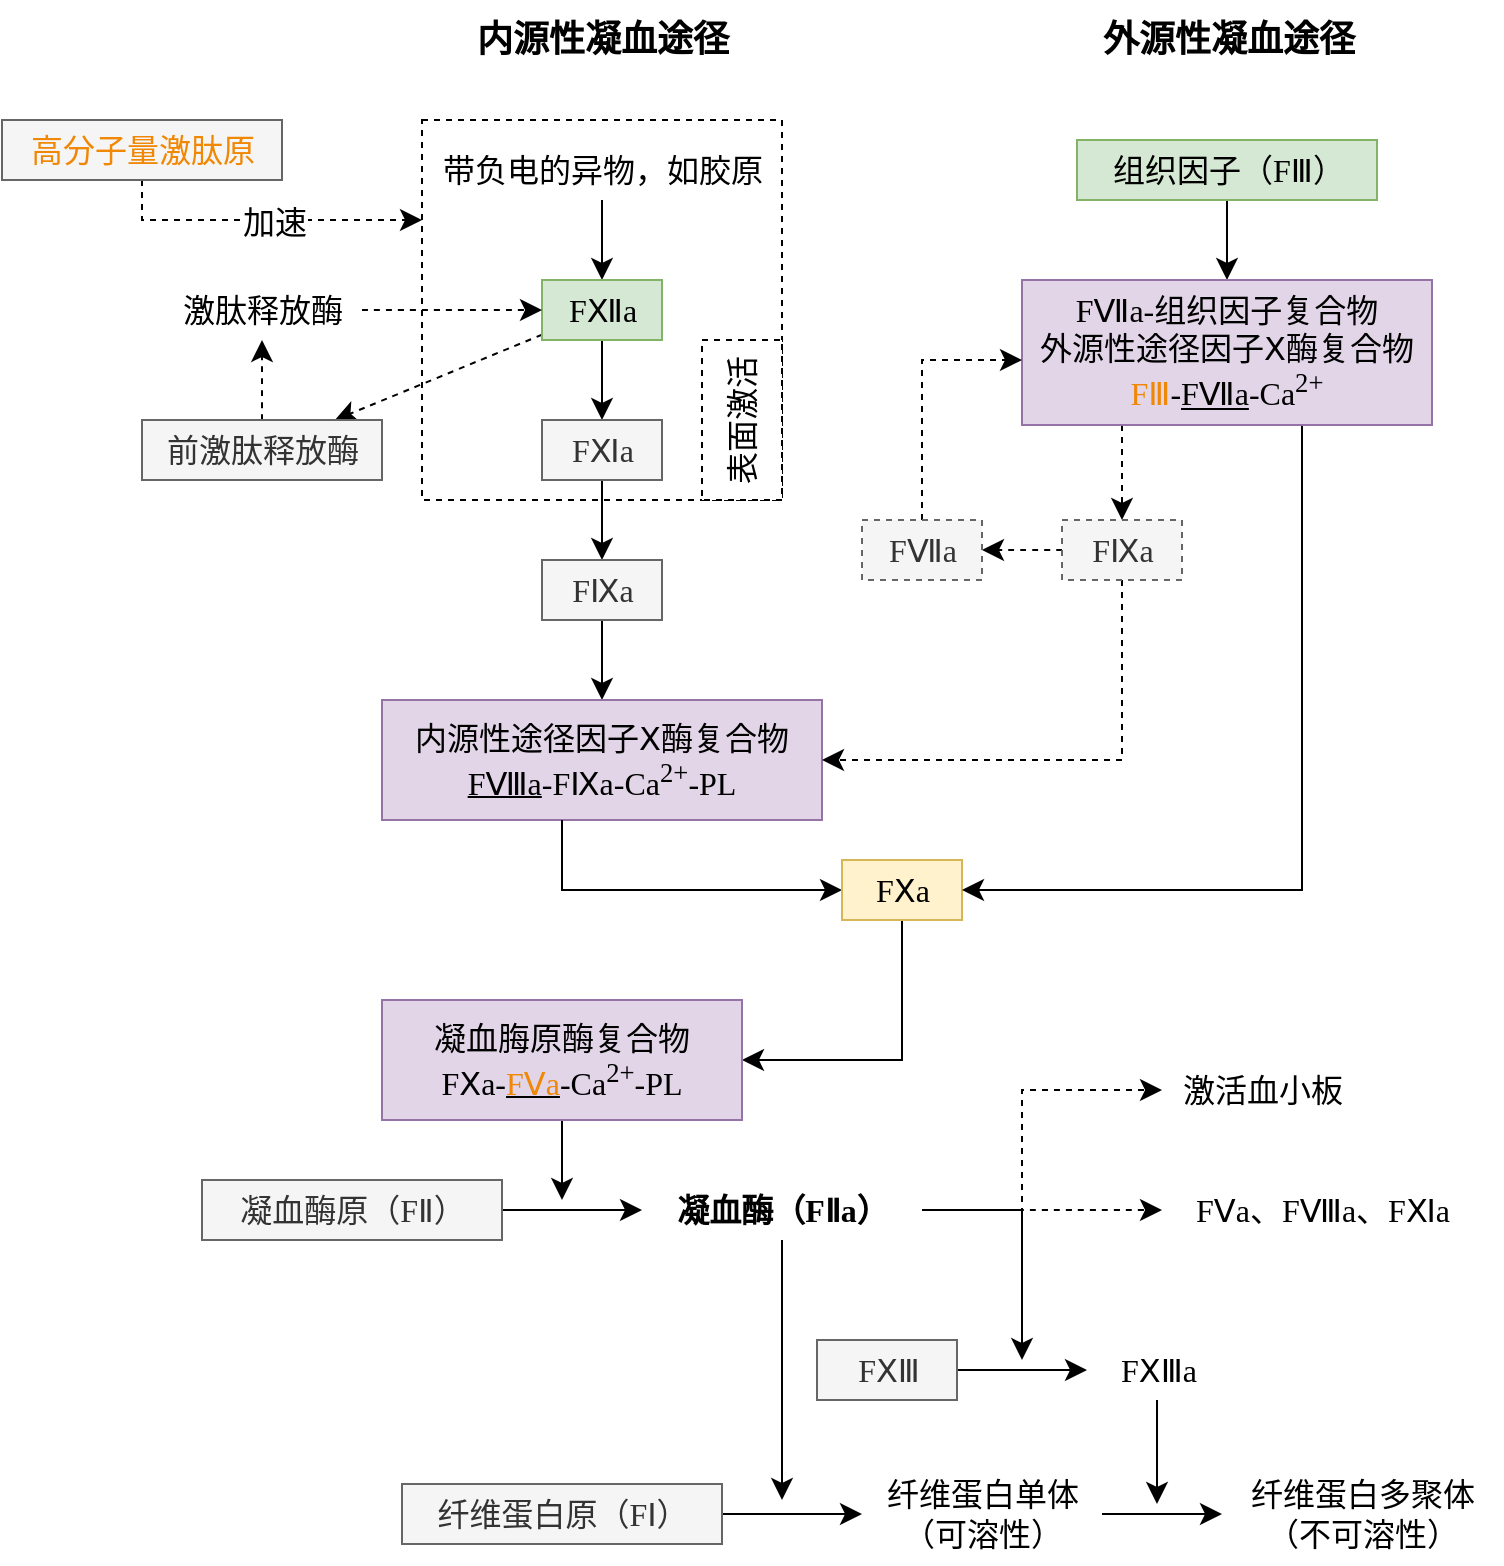<mxfile version="21.6.1" type="device">
  <diagram name="第 1 页" id="6sOCUnUmVGBopMpJ0DuR">
    <mxGraphModel dx="1132" dy="738" grid="1" gridSize="10" guides="1" tooltips="1" connect="1" arrows="1" fold="1" page="0" pageScale="1" pageWidth="827" pageHeight="1169" background="none" math="0" shadow="0">
      <root>
        <mxCell id="0" />
        <mxCell id="1" parent="0" />
        <mxCell id="sG629kXylIPc75r6KDE2-23" value="" style="rounded=0;whiteSpace=wrap;html=1;fontSize=16;dashed=1;fillColor=none;fontFamily=Noto Sans SC;" parent="1" vertex="1">
          <mxGeometry x="210" y="320" width="180" height="190" as="geometry" />
        </mxCell>
        <mxCell id="sG629kXylIPc75r6KDE2-7" value="&lt;font style=&quot;font-size: 18px;&quot;&gt;内源性凝血途径&lt;/font&gt;" style="text;html=1;align=center;verticalAlign=middle;resizable=0;points=[];autosize=1;strokeColor=none;fillColor=none;fontSize=16;fontStyle=1;fontFamily=Noto Serif SC;" parent="1" vertex="1">
          <mxGeometry x="225" y="260" width="150" height="40" as="geometry" />
        </mxCell>
        <mxCell id="sG629kXylIPc75r6KDE2-8" value="&lt;span style=&quot;font-size: 18px;&quot;&gt;外源性凝血途径&lt;/span&gt;" style="text;html=1;align=center;verticalAlign=middle;resizable=0;points=[];autosize=1;strokeColor=none;fillColor=none;fontSize=16;fontStyle=1;fontFamily=Noto Serif SC;" parent="1" vertex="1">
          <mxGeometry x="537.5" y="260" width="150" height="40" as="geometry" />
        </mxCell>
        <mxCell id="sG629kXylIPc75r6KDE2-11" value="" style="edgeStyle=none;curved=1;rounded=0;orthogonalLoop=1;jettySize=auto;html=1;fontSize=12;startSize=8;endSize=8;fontFamily=Noto Sans SC;" parent="1" source="sG629kXylIPc75r6KDE2-9" target="sG629kXylIPc75r6KDE2-10" edge="1">
          <mxGeometry relative="1" as="geometry" />
        </mxCell>
        <mxCell id="sG629kXylIPc75r6KDE2-9" value="带负电的异物，如胶原" style="text;html=1;align=center;verticalAlign=middle;resizable=0;points=[];autosize=1;strokeColor=none;fillColor=none;fontSize=16;fontFamily=Noto Sans SC;" parent="1" vertex="1">
          <mxGeometry x="210" y="330" width="180" height="30" as="geometry" />
        </mxCell>
        <mxCell id="sG629kXylIPc75r6KDE2-13" value="" style="edgeStyle=none;curved=1;rounded=0;orthogonalLoop=1;jettySize=auto;html=1;fontSize=12;startSize=8;endSize=8;fontFamily=Noto Sans SC;" parent="1" source="sG629kXylIPc75r6KDE2-10" target="sG629kXylIPc75r6KDE2-12" edge="1">
          <mxGeometry relative="1" as="geometry" />
        </mxCell>
        <mxCell id="sG629kXylIPc75r6KDE2-19" value="" style="edgeStyle=none;curved=1;rounded=0;orthogonalLoop=1;jettySize=auto;html=1;fontSize=12;startSize=8;endSize=8;dashed=1;fontFamily=Noto Sans SC;" parent="1" source="sG629kXylIPc75r6KDE2-10" target="sG629kXylIPc75r6KDE2-18" edge="1">
          <mxGeometry relative="1" as="geometry" />
        </mxCell>
        <mxCell id="sG629kXylIPc75r6KDE2-10" value="FⅫa" style="text;html=1;align=center;verticalAlign=middle;resizable=0;points=[];autosize=1;fontSize=16;fillColor=#d5e8d4;strokeColor=#82b366;fontFamily=Noto Sans SC;" parent="1" vertex="1">
          <mxGeometry x="270" y="400" width="60" height="30" as="geometry" />
        </mxCell>
        <mxCell id="sG629kXylIPc75r6KDE2-31" value="" style="edgeStyle=none;curved=1;rounded=0;orthogonalLoop=1;jettySize=auto;html=1;fontSize=12;startSize=8;endSize=8;fontFamily=Noto Sans SC;" parent="1" source="sG629kXylIPc75r6KDE2-12" target="sG629kXylIPc75r6KDE2-30" edge="1">
          <mxGeometry relative="1" as="geometry" />
        </mxCell>
        <mxCell id="sG629kXylIPc75r6KDE2-12" value="FⅪa" style="text;html=1;align=center;verticalAlign=middle;resizable=0;points=[];autosize=1;fontSize=16;fillColor=#f5f5f5;fontColor=#333333;strokeColor=#666666;fontFamily=Noto Sans SC;" parent="1" vertex="1">
          <mxGeometry x="270" y="470" width="60" height="30" as="geometry" />
        </mxCell>
        <mxCell id="sG629kXylIPc75r6KDE2-21" value="" style="edgeStyle=none;curved=1;rounded=0;orthogonalLoop=1;jettySize=auto;html=1;fontSize=12;startSize=8;endSize=8;dashed=1;fontFamily=Noto Sans SC;" parent="1" source="sG629kXylIPc75r6KDE2-18" target="sG629kXylIPc75r6KDE2-20" edge="1">
          <mxGeometry relative="1" as="geometry" />
        </mxCell>
        <mxCell id="sG629kXylIPc75r6KDE2-18" value="前激肽释放酶" style="text;html=1;align=center;verticalAlign=middle;resizable=0;points=[];autosize=1;fontSize=16;fillColor=#f5f5f5;fontColor=#333333;strokeColor=#666666;fontFamily=Noto Sans SC;" parent="1" vertex="1">
          <mxGeometry x="70" y="470" width="120" height="30" as="geometry" />
        </mxCell>
        <mxCell id="sG629kXylIPc75r6KDE2-22" style="edgeStyle=none;curved=1;rounded=0;orthogonalLoop=1;jettySize=auto;html=1;fontSize=12;startSize=8;endSize=8;dashed=1;fontFamily=Noto Sans SC;" parent="1" source="sG629kXylIPc75r6KDE2-20" target="sG629kXylIPc75r6KDE2-10" edge="1">
          <mxGeometry relative="1" as="geometry" />
        </mxCell>
        <mxCell id="sG629kXylIPc75r6KDE2-20" value="激肽释放酶" style="text;html=1;align=center;verticalAlign=middle;resizable=0;points=[];autosize=1;fontSize=16;fontFamily=Noto Sans SC;" parent="1" vertex="1">
          <mxGeometry x="80" y="400" width="100" height="30" as="geometry" />
        </mxCell>
        <mxCell id="sG629kXylIPc75r6KDE2-25" value="表面激活" style="whiteSpace=wrap;html=1;fontSize=16;horizontal=0;dashed=1;fontFamily=Noto Sans SC;" parent="1" vertex="1">
          <mxGeometry x="350" y="430" width="40" height="80" as="geometry" />
        </mxCell>
        <mxCell id="sG629kXylIPc75r6KDE2-27" style="edgeStyle=orthogonalEdgeStyle;rounded=0;orthogonalLoop=1;jettySize=auto;html=1;fontSize=12;startSize=8;endSize=8;dashed=1;fontFamily=Noto Sans SC;" parent="1" source="sG629kXylIPc75r6KDE2-26" target="sG629kXylIPc75r6KDE2-23" edge="1">
          <mxGeometry relative="1" as="geometry">
            <Array as="points">
              <mxPoint x="70" y="370" />
            </Array>
          </mxGeometry>
        </mxCell>
        <mxCell id="sG629kXylIPc75r6KDE2-28" value="加速" style="edgeLabel;html=1;align=center;verticalAlign=middle;resizable=0;points=[];fontSize=16;fontFamily=Noto Sans SC;" parent="sG629kXylIPc75r6KDE2-27" vertex="1" connectable="0">
          <mxGeometry x="-0.109" y="-1" relative="1" as="geometry">
            <mxPoint x="14" as="offset" />
          </mxGeometry>
        </mxCell>
        <mxCell id="sG629kXylIPc75r6KDE2-26" value="&lt;font color=&quot;#f08705&quot;&gt;高分子量激肽原&lt;/font&gt;" style="text;html=1;align=center;verticalAlign=middle;resizable=0;points=[];autosize=1;strokeColor=#666666;fillColor=#f5f5f5;fontSize=16;fontColor=#333333;fontFamily=Noto Sans SC;" parent="1" vertex="1">
          <mxGeometry y="320" width="140" height="30" as="geometry" />
        </mxCell>
        <mxCell id="sG629kXylIPc75r6KDE2-33" value="" style="edgeStyle=none;curved=1;rounded=0;orthogonalLoop=1;jettySize=auto;html=1;fontSize=12;startSize=8;endSize=8;entryX=0.5;entryY=0;entryDx=0;entryDy=0;fontFamily=Noto Sans SC;" parent="1" source="sG629kXylIPc75r6KDE2-30" target="sG629kXylIPc75r6KDE2-34" edge="1">
          <mxGeometry relative="1" as="geometry">
            <mxPoint x="300" y="595" as="targetPoint" />
          </mxGeometry>
        </mxCell>
        <mxCell id="sG629kXylIPc75r6KDE2-30" value="FⅨa" style="text;html=1;align=center;verticalAlign=middle;resizable=0;points=[];autosize=1;fontSize=16;fillColor=#f5f5f5;fontColor=#333333;strokeColor=#666666;fontFamily=Noto Sans SC;" parent="1" vertex="1">
          <mxGeometry x="270" y="540" width="60" height="30" as="geometry" />
        </mxCell>
        <mxCell id="sG629kXylIPc75r6KDE2-34" value="内源性途径因子Ⅹ酶复合物&lt;br style=&quot;border-color: var(--border-color);&quot;&gt;&lt;u&gt;FⅧa&lt;/u&gt;-FⅨa-Ca&lt;sup style=&quot;border-color: var(--border-color);&quot;&gt;2+&lt;/sup&gt;-PL" style="rounded=0;whiteSpace=wrap;html=1;fontSize=16;fillColor=#e1d5e7;strokeColor=#9673a6;fontFamily=Noto Sans SC;" parent="1" vertex="1">
          <mxGeometry x="190" y="610" width="220" height="60" as="geometry" />
        </mxCell>
        <mxCell id="sG629kXylIPc75r6KDE2-37" value="" style="edgeStyle=orthogonalEdgeStyle;rounded=0;orthogonalLoop=1;jettySize=auto;html=1;fontSize=12;startSize=8;endSize=8;fontFamily=Noto Sans SC;" parent="1" source="sG629kXylIPc75r6KDE2-34" target="sG629kXylIPc75r6KDE2-36" edge="1">
          <mxGeometry relative="1" as="geometry">
            <mxPoint x="450" y="710" as="targetPoint" />
            <mxPoint x="280" y="670" as="sourcePoint" />
            <Array as="points">
              <mxPoint x="280" y="705" />
            </Array>
          </mxGeometry>
        </mxCell>
        <mxCell id="sG629kXylIPc75r6KDE2-56" style="edgeStyle=orthogonalEdgeStyle;rounded=0;orthogonalLoop=1;jettySize=auto;html=1;fontSize=12;startSize=8;endSize=8;fontFamily=Noto Sans SC;" parent="1" source="sG629kXylIPc75r6KDE2-36" target="sG629kXylIPc75r6KDE2-55" edge="1">
          <mxGeometry relative="1" as="geometry">
            <Array as="points">
              <mxPoint x="450" y="790" />
            </Array>
          </mxGeometry>
        </mxCell>
        <mxCell id="sG629kXylIPc75r6KDE2-36" value="FⅩa" style="text;html=1;align=center;verticalAlign=middle;resizable=0;points=[];autosize=1;strokeColor=#d6b656;fillColor=#fff2cc;fontSize=16;fontFamily=Noto Sans SC;" parent="1" vertex="1">
          <mxGeometry x="420" y="690" width="60" height="30" as="geometry" />
        </mxCell>
        <mxCell id="sG629kXylIPc75r6KDE2-44" value="" style="edgeStyle=none;curved=1;rounded=0;orthogonalLoop=1;jettySize=auto;html=1;fontSize=12;startSize=8;endSize=8;fontFamily=Noto Sans SC;" parent="1" source="sG629kXylIPc75r6KDE2-38" target="sG629kXylIPc75r6KDE2-43" edge="1">
          <mxGeometry relative="1" as="geometry" />
        </mxCell>
        <mxCell id="sG629kXylIPc75r6KDE2-38" value="组织因子（FⅢ）" style="text;html=1;align=center;verticalAlign=middle;resizable=0;points=[];autosize=1;strokeColor=#82b366;fillColor=#d5e8d4;fontSize=16;fontFamily=Noto Sans SC;" parent="1" vertex="1">
          <mxGeometry x="537.5" y="330" width="150" height="30" as="geometry" />
        </mxCell>
        <mxCell id="sG629kXylIPc75r6KDE2-57" style="edgeStyle=orthogonalEdgeStyle;rounded=0;orthogonalLoop=1;jettySize=auto;html=1;fontSize=12;startSize=8;endSize=8;dashed=1;fontFamily=Noto Sans SC;" parent="1" source="sG629kXylIPc75r6KDE2-43" target="sG629kXylIPc75r6KDE2-48" edge="1">
          <mxGeometry relative="1" as="geometry">
            <Array as="points">
              <mxPoint x="560" y="490" />
              <mxPoint x="560" y="490" />
            </Array>
          </mxGeometry>
        </mxCell>
        <mxCell id="sG629kXylIPc75r6KDE2-60" style="edgeStyle=orthogonalEdgeStyle;rounded=0;orthogonalLoop=1;jettySize=auto;html=1;fontSize=12;startSize=8;endSize=8;fontFamily=Noto Sans SC;" parent="1" source="sG629kXylIPc75r6KDE2-43" target="sG629kXylIPc75r6KDE2-36" edge="1">
          <mxGeometry relative="1" as="geometry">
            <Array as="points">
              <mxPoint x="650" y="705" />
            </Array>
          </mxGeometry>
        </mxCell>
        <mxCell id="sG629kXylIPc75r6KDE2-43" value="FⅦa-组织因子复合物&lt;br&gt;外源性途径因子Ⅹ酶复合物&lt;br&gt;&lt;font color=&quot;#f08705&quot;&gt;FⅢ&lt;/font&gt;-&lt;u&gt;FⅦa&lt;/u&gt;-Ca&lt;sup&gt;2+&lt;/sup&gt;" style="whiteSpace=wrap;html=1;fontSize=16;fillColor=#e1d5e7;strokeColor=#9673a6;fontFamily=Noto Sans SC;" parent="1" vertex="1">
          <mxGeometry x="510" y="400" width="205" height="72.5" as="geometry" />
        </mxCell>
        <mxCell id="sG629kXylIPc75r6KDE2-50" value="" style="edgeStyle=orthogonalEdgeStyle;rounded=0;orthogonalLoop=1;jettySize=auto;html=1;fontSize=12;startSize=8;endSize=8;dashed=1;fontFamily=Noto Sans SC;" parent="1" source="sG629kXylIPc75r6KDE2-48" target="sG629kXylIPc75r6KDE2-34" edge="1">
          <mxGeometry relative="1" as="geometry">
            <mxPoint x="450" y="575" as="targetPoint" />
            <Array as="points">
              <mxPoint x="560" y="640" />
            </Array>
          </mxGeometry>
        </mxCell>
        <mxCell id="sG629kXylIPc75r6KDE2-53" value="" style="edgeStyle=none;curved=1;rounded=0;orthogonalLoop=1;jettySize=auto;html=1;fontSize=12;startSize=8;endSize=8;dashed=1;fontFamily=Noto Sans SC;" parent="1" source="sG629kXylIPc75r6KDE2-48" target="sG629kXylIPc75r6KDE2-52" edge="1">
          <mxGeometry relative="1" as="geometry" />
        </mxCell>
        <mxCell id="sG629kXylIPc75r6KDE2-48" value="FⅨa" style="text;html=1;align=center;verticalAlign=middle;resizable=0;points=[];autosize=1;strokeColor=#666666;fillColor=#f5f5f5;fontSize=16;fontColor=#333333;dashed=1;fontFamily=Noto Sans SC;" parent="1" vertex="1">
          <mxGeometry x="530" y="520" width="60" height="30" as="geometry" />
        </mxCell>
        <mxCell id="sG629kXylIPc75r6KDE2-54" style="edgeStyle=orthogonalEdgeStyle;rounded=0;orthogonalLoop=1;jettySize=auto;html=1;fontSize=12;startSize=8;endSize=8;dashed=1;fontFamily=Noto Sans SC;" parent="1" source="sG629kXylIPc75r6KDE2-52" target="sG629kXylIPc75r6KDE2-43" edge="1">
          <mxGeometry relative="1" as="geometry">
            <Array as="points">
              <mxPoint x="460" y="440" />
            </Array>
          </mxGeometry>
        </mxCell>
        <mxCell id="sG629kXylIPc75r6KDE2-52" value="FⅦa" style="text;html=1;align=center;verticalAlign=middle;resizable=0;points=[];autosize=1;strokeColor=#666666;fillColor=#f5f5f5;fontSize=16;dashed=1;fontColor=#333333;fontFamily=Noto Sans SC;" parent="1" vertex="1">
          <mxGeometry x="430" y="520" width="60" height="30" as="geometry" />
        </mxCell>
        <mxCell id="sG629kXylIPc75r6KDE2-63" style="edgeStyle=none;curved=1;rounded=0;orthogonalLoop=1;jettySize=auto;html=1;fontSize=12;startSize=8;endSize=8;fontFamily=Noto Sans SC;" parent="1" source="sG629kXylIPc75r6KDE2-55" edge="1">
          <mxGeometry relative="1" as="geometry">
            <mxPoint x="280" y="860" as="targetPoint" />
          </mxGeometry>
        </mxCell>
        <mxCell id="sG629kXylIPc75r6KDE2-55" value="凝血脢原酶复合物&lt;br&gt;FⅩa-&lt;u&gt;&lt;font color=&quot;#f08705&quot;&gt;FⅤa&lt;/font&gt;&lt;/u&gt;-Ca&lt;sup&gt;2+&lt;/sup&gt;-PL" style="whiteSpace=wrap;html=1;fontSize=16;fillColor=#e1d5e7;strokeColor=#9673a6;fontFamily=Noto Sans SC;" parent="1" vertex="1">
          <mxGeometry x="190" y="760" width="180" height="60" as="geometry" />
        </mxCell>
        <mxCell id="sG629kXylIPc75r6KDE2-62" value="" style="edgeStyle=none;curved=1;rounded=0;orthogonalLoop=1;jettySize=auto;html=1;fontSize=12;startSize=8;endSize=8;fontFamily=Noto Sans SC;" parent="1" source="sG629kXylIPc75r6KDE2-58" target="sG629kXylIPc75r6KDE2-61" edge="1">
          <mxGeometry relative="1" as="geometry" />
        </mxCell>
        <mxCell id="sG629kXylIPc75r6KDE2-58" value="凝血酶原（FⅡ）" style="text;html=1;align=center;verticalAlign=middle;resizable=0;points=[];autosize=1;strokeColor=#666666;fillColor=#f5f5f5;fontSize=16;fontColor=#333333;fontFamily=Noto Sans SC;" parent="1" vertex="1">
          <mxGeometry x="100" y="850" width="150" height="30" as="geometry" />
        </mxCell>
        <mxCell id="sG629kXylIPc75r6KDE2-77" style="edgeStyle=none;curved=1;rounded=0;orthogonalLoop=1;jettySize=auto;html=1;fontSize=12;startSize=8;endSize=8;fontFamily=Noto Sans SC;" parent="1" source="sG629kXylIPc75r6KDE2-61" edge="1">
          <mxGeometry relative="1" as="geometry">
            <mxPoint x="390" y="1010" as="targetPoint" />
          </mxGeometry>
        </mxCell>
        <mxCell id="sG629kXylIPc75r6KDE2-78" style="edgeStyle=orthogonalEdgeStyle;rounded=0;orthogonalLoop=1;jettySize=auto;html=1;fontSize=12;startSize=8;endSize=8;fontFamily=Noto Sans SC;" parent="1" source="sG629kXylIPc75r6KDE2-61" edge="1">
          <mxGeometry relative="1" as="geometry">
            <mxPoint x="510" y="940" as="targetPoint" />
            <Array as="points">
              <mxPoint x="510" y="865" />
            </Array>
          </mxGeometry>
        </mxCell>
        <mxCell id="sG629kXylIPc75r6KDE2-80" value="" style="edgeStyle=none;curved=1;rounded=0;orthogonalLoop=1;jettySize=auto;html=1;fontSize=12;startSize=8;endSize=8;dashed=1;fontFamily=Noto Sans SC;" parent="1" source="sG629kXylIPc75r6KDE2-61" target="sG629kXylIPc75r6KDE2-79" edge="1">
          <mxGeometry relative="1" as="geometry" />
        </mxCell>
        <mxCell id="sG629kXylIPc75r6KDE2-84" style="edgeStyle=orthogonalEdgeStyle;rounded=0;orthogonalLoop=1;jettySize=auto;html=1;fontSize=12;startSize=8;endSize=8;dashed=1;fontFamily=Noto Sans SC;" parent="1" source="sG629kXylIPc75r6KDE2-61" target="sG629kXylIPc75r6KDE2-83" edge="1">
          <mxGeometry relative="1" as="geometry">
            <Array as="points">
              <mxPoint x="510" y="865" />
              <mxPoint x="510" y="805" />
            </Array>
          </mxGeometry>
        </mxCell>
        <mxCell id="sG629kXylIPc75r6KDE2-61" value="凝血酶（FⅡa）" style="text;html=1;align=center;verticalAlign=middle;resizable=0;points=[];autosize=1;strokeColor=none;fillColor=none;fontSize=16;fontStyle=1;fontFamily=Noto Sans SC;" parent="1" vertex="1">
          <mxGeometry x="320" y="850" width="140" height="30" as="geometry" />
        </mxCell>
        <mxCell id="sG629kXylIPc75r6KDE2-66" value="" style="edgeStyle=none;curved=1;rounded=0;orthogonalLoop=1;jettySize=auto;html=1;fontSize=12;startSize=8;endSize=8;fontFamily=Noto Sans SC;" parent="1" source="sG629kXylIPc75r6KDE2-64" target="sG629kXylIPc75r6KDE2-65" edge="1">
          <mxGeometry relative="1" as="geometry" />
        </mxCell>
        <mxCell id="sG629kXylIPc75r6KDE2-64" value="FⅩⅢ" style="text;html=1;align=center;verticalAlign=middle;resizable=0;points=[];autosize=1;strokeColor=#666666;fillColor=#f5f5f5;fontSize=16;fontColor=#333333;fontFamily=Noto Sans SC;" parent="1" vertex="1">
          <mxGeometry x="407.5" y="930" width="70" height="30" as="geometry" />
        </mxCell>
        <mxCell id="sG629kXylIPc75r6KDE2-76" style="edgeStyle=none;curved=1;rounded=0;orthogonalLoop=1;jettySize=auto;html=1;fontSize=12;startSize=8;endSize=8;fontFamily=Noto Sans SC;" parent="1" source="sG629kXylIPc75r6KDE2-65" edge="1">
          <mxGeometry relative="1" as="geometry">
            <mxPoint x="577.5" y="1012" as="targetPoint" />
          </mxGeometry>
        </mxCell>
        <mxCell id="sG629kXylIPc75r6KDE2-65" value="FⅩⅢa" style="text;html=1;align=center;verticalAlign=middle;resizable=0;points=[];autosize=1;strokeColor=none;fillColor=none;fontSize=16;fontFamily=Noto Sans SC;" parent="1" vertex="1">
          <mxGeometry x="542.5" y="930" width="70" height="30" as="geometry" />
        </mxCell>
        <mxCell id="sG629kXylIPc75r6KDE2-69" value="" style="edgeStyle=none;curved=1;rounded=0;orthogonalLoop=1;jettySize=auto;html=1;fontSize=12;startSize=8;endSize=8;fontFamily=Noto Sans SC;" parent="1" source="sG629kXylIPc75r6KDE2-67" target="sG629kXylIPc75r6KDE2-68" edge="1">
          <mxGeometry relative="1" as="geometry" />
        </mxCell>
        <mxCell id="sG629kXylIPc75r6KDE2-67" value="纤维蛋白原（FⅠ）" style="text;html=1;align=center;verticalAlign=middle;resizable=0;points=[];autosize=1;strokeColor=#666666;fillColor=#f5f5f5;fontSize=16;fontColor=#333333;fontFamily=Noto Sans SC;" parent="1" vertex="1">
          <mxGeometry x="200" y="1002" width="160" height="30" as="geometry" />
        </mxCell>
        <mxCell id="sG629kXylIPc75r6KDE2-71" value="" style="edgeStyle=none;curved=1;rounded=0;orthogonalLoop=1;jettySize=auto;html=1;fontSize=12;startSize=8;endSize=8;fontFamily=Noto Sans SC;" parent="1" source="sG629kXylIPc75r6KDE2-68" target="sG629kXylIPc75r6KDE2-70" edge="1">
          <mxGeometry relative="1" as="geometry" />
        </mxCell>
        <mxCell id="sG629kXylIPc75r6KDE2-68" value="纤维蛋白单体&lt;br&gt;（可溶性）" style="text;html=1;align=center;verticalAlign=middle;resizable=0;points=[];autosize=1;strokeColor=none;fillColor=none;fontSize=16;fontFamily=Noto Sans SC;" parent="1" vertex="1">
          <mxGeometry x="430" y="992" width="120" height="50" as="geometry" />
        </mxCell>
        <mxCell id="sG629kXylIPc75r6KDE2-70" value="纤维蛋白多聚体&lt;br&gt;（不可溶性）" style="text;html=1;align=center;verticalAlign=middle;resizable=0;points=[];autosize=1;strokeColor=none;fillColor=none;fontSize=16;fontFamily=Noto Sans SC;" parent="1" vertex="1">
          <mxGeometry x="610" y="992" width="140" height="50" as="geometry" />
        </mxCell>
        <mxCell id="sG629kXylIPc75r6KDE2-79" value="FⅤa、FⅧa、FⅪa" style="text;html=1;align=center;verticalAlign=middle;resizable=0;points=[];autosize=1;strokeColor=none;fillColor=none;fontSize=16;fontFamily=Noto Sans SC;" parent="1" vertex="1">
          <mxGeometry x="580" y="850" width="160" height="30" as="geometry" />
        </mxCell>
        <mxCell id="sG629kXylIPc75r6KDE2-83" value="激活血小板" style="text;html=1;align=center;verticalAlign=middle;resizable=0;points=[];autosize=1;strokeColor=none;fillColor=none;fontSize=16;fontFamily=Noto Sans SC;" parent="1" vertex="1">
          <mxGeometry x="580" y="790" width="100" height="30" as="geometry" />
        </mxCell>
      </root>
    </mxGraphModel>
  </diagram>
</mxfile>

